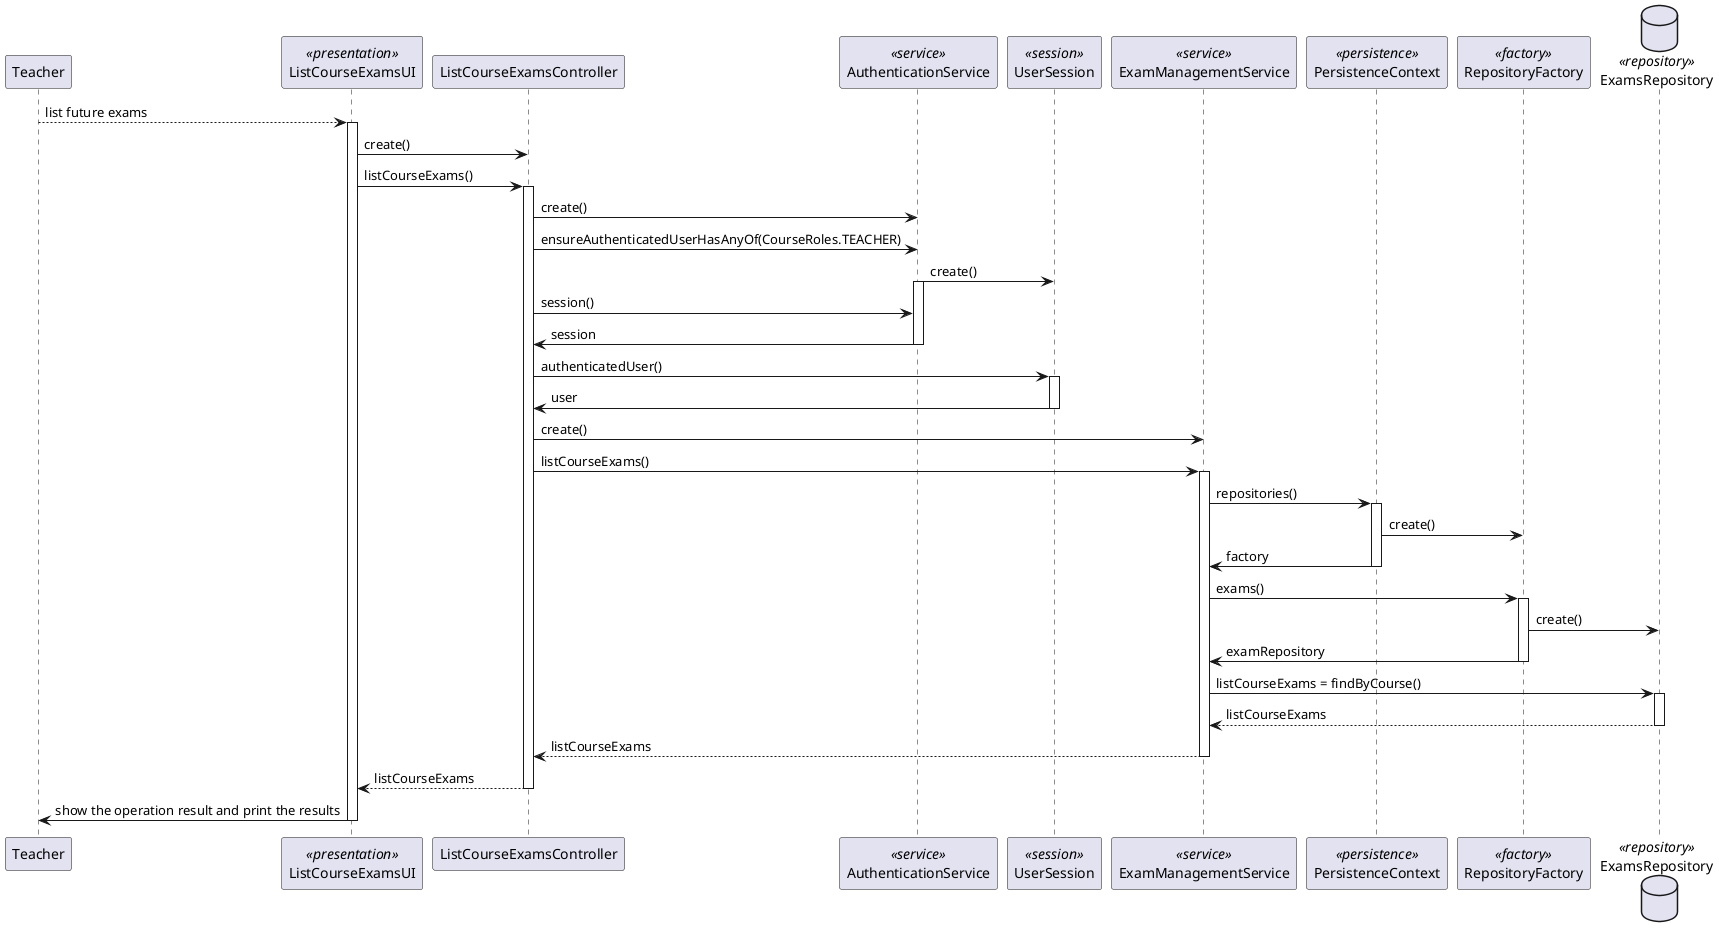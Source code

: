 @startuml

participant Teacher as Actor
participant ListCourseExamsUI as UI <<presentation>>
participant ListCourseExamsController as Controller
participant AuthenticationService as Autzh <<service>>
participant UserSession as UserSession <<session>>
participant ExamManagementService as Service <<service>>
participant PersistenceContext as Context <<persistence>>
participant RepositoryFactory as Factory <<factory>>
database ExamsRepository as Repository <<repository>>

Actor --> UI : list future exams

activate UI
UI -> Controller : create()

UI -> Controller : listCourseExams()

activate Controller
Controller -> Autzh : create()
Controller -> Autzh : ensureAuthenticatedUserHasAnyOf(CourseRoles.TEACHER)
Autzh -> UserSession : create()

activate Autzh
Controller -> Autzh : session()
Autzh -> Controller : session
deactivate Autzh

Controller -> UserSession : authenticatedUser()
activate UserSession
UserSession -> Controller : user
deactivate UserSession

Controller -> Service : create()
Controller -> Service : listCourseExams()

activate Service
Service -> Context : repositories()

activate Context
Context -> Factory : create()
Context -> Service : factory
deactivate Context

Service -> Factory : exams()

activate Factory
Factory -> Repository : create()
Factory -> Service : examRepository
deactivate Factory

Service -> Repository : listCourseExams = findByCourse()

activate Repository
Repository --> Service : listCourseExams

deactivate Repository
Service --> Controller : listCourseExams

deactivate Service
Controller --> UI : listCourseExams

deactivate Controller
UI -> Actor : show the operation result and print the results

deactivate UI

@enduml
